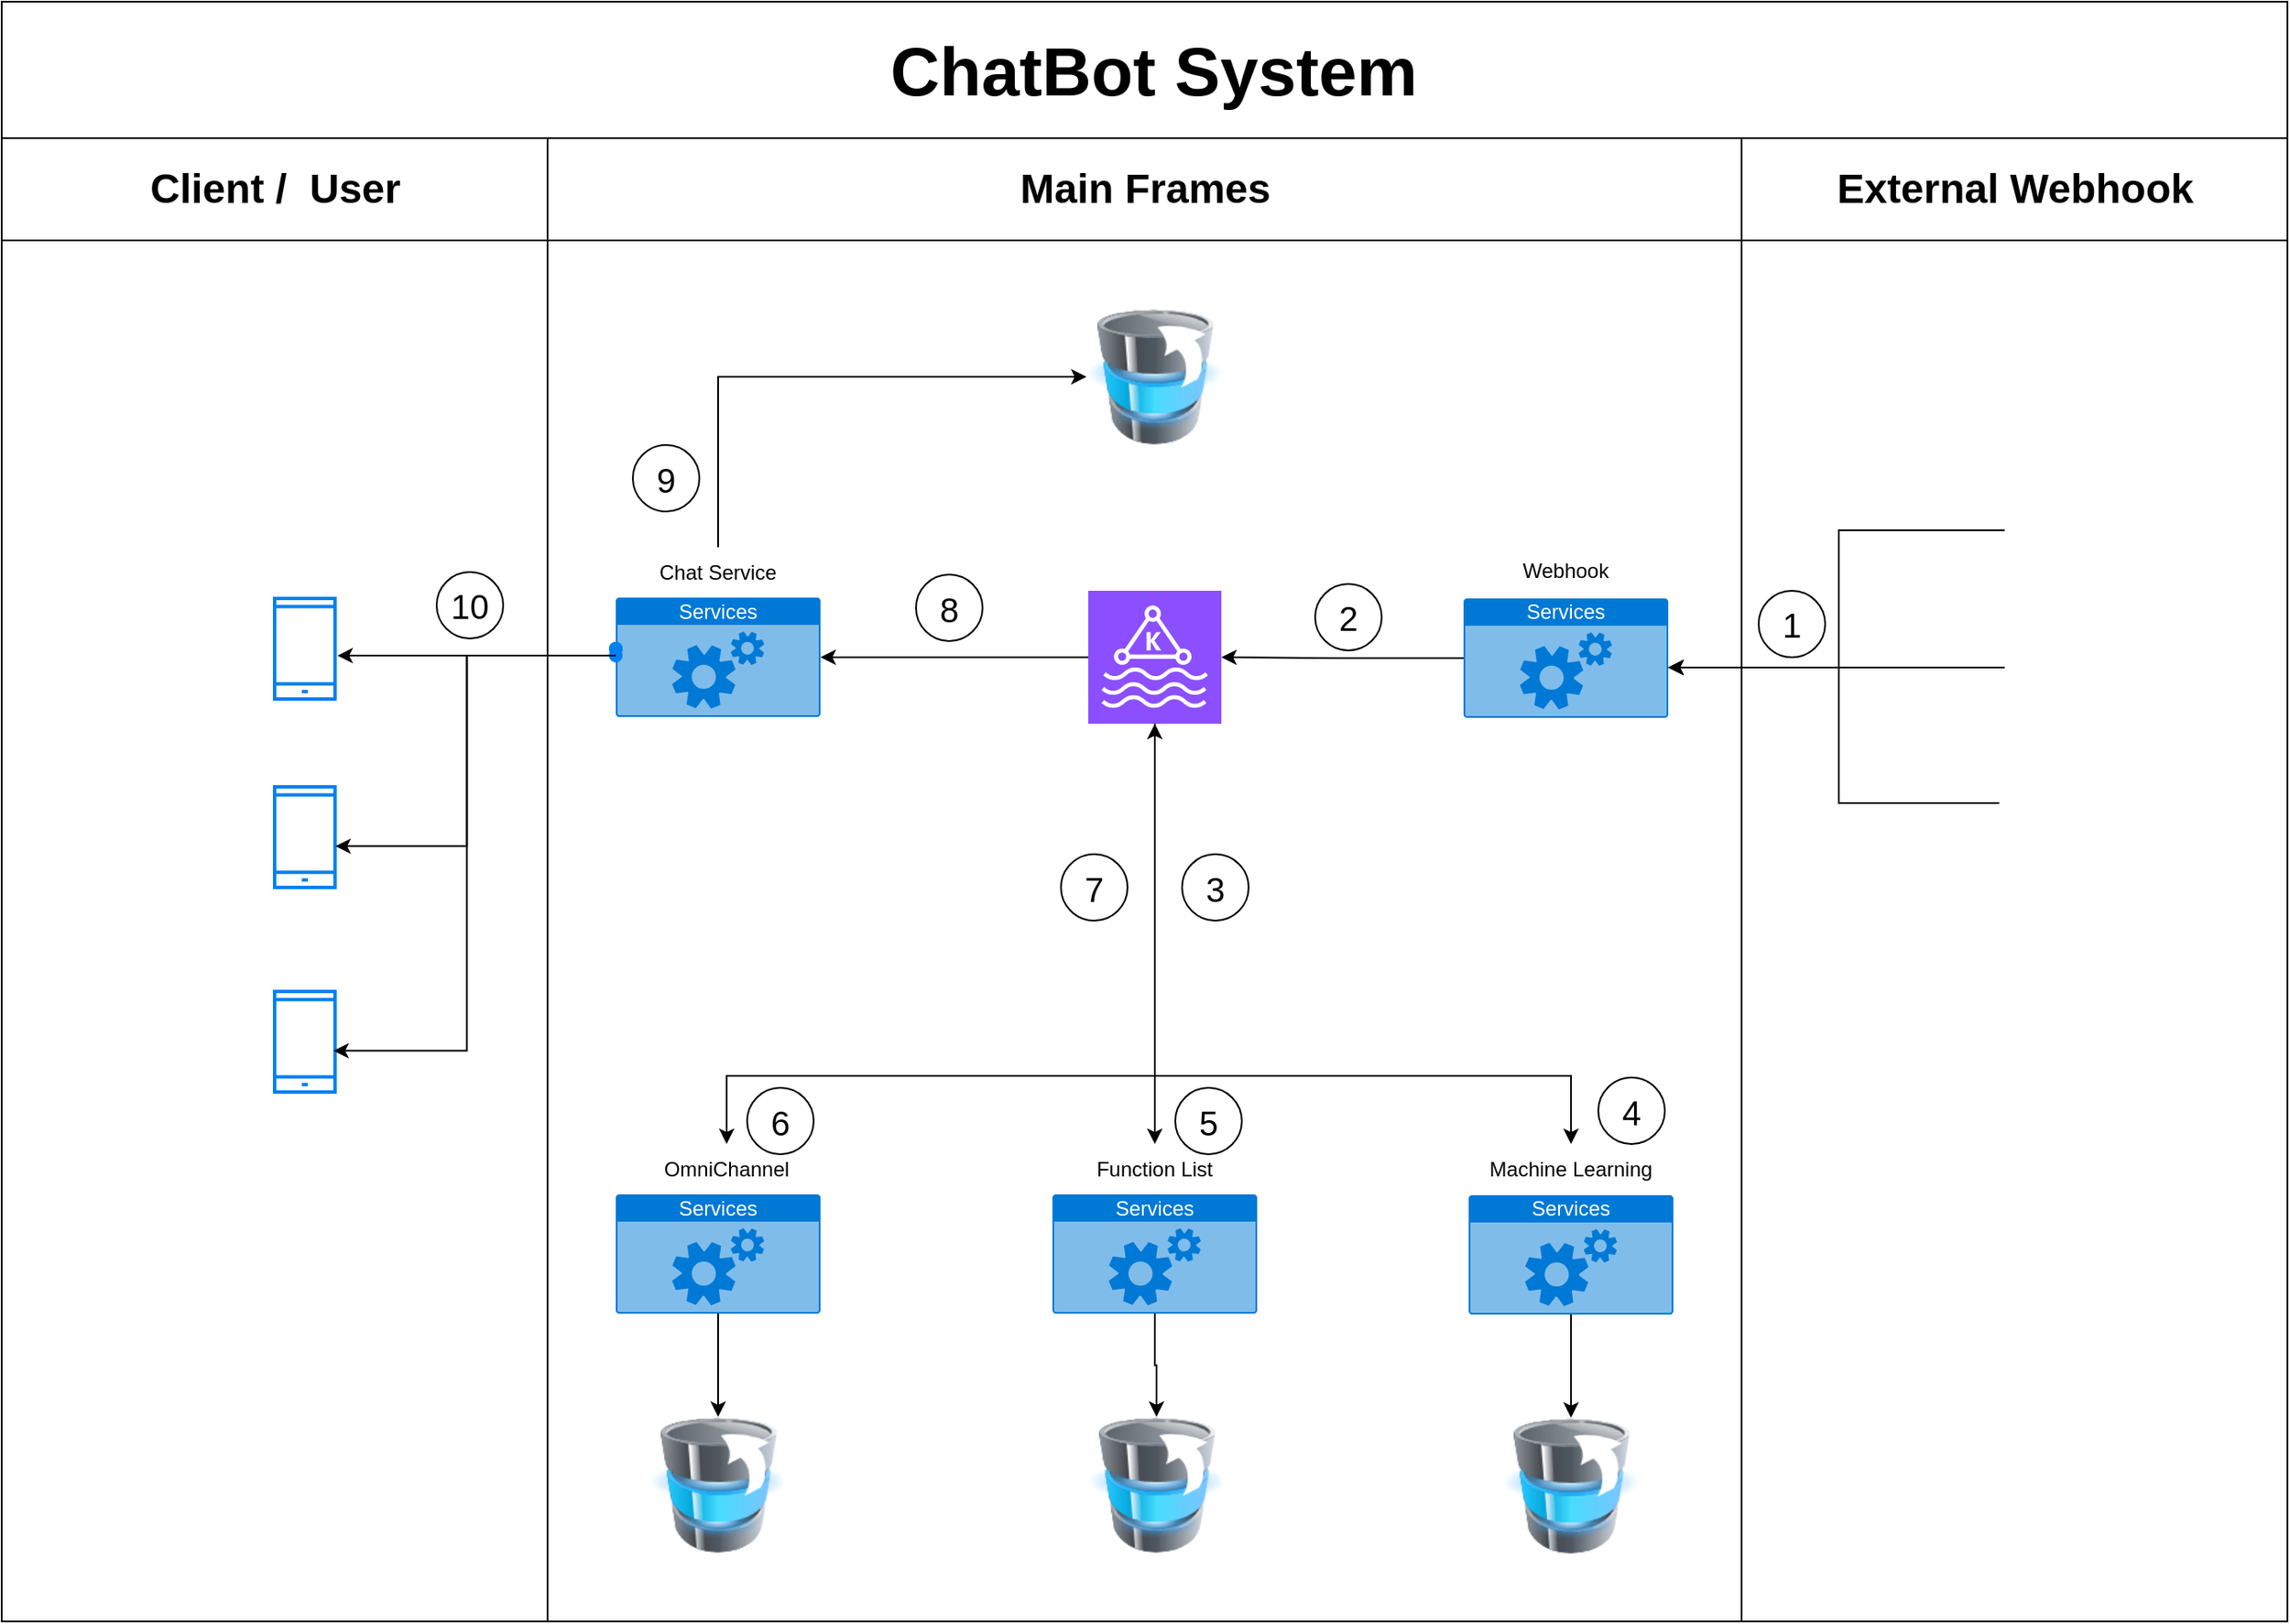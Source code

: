 <mxfile version="21.7.5" type="github">
  <diagram name="Page-1" id="HkeKC2RD16-9pxQuGfAg">
    <mxGraphModel dx="1354" dy="706" grid="1" gridSize="10" guides="1" tooltips="1" connect="1" arrows="1" fold="1" page="1" pageScale="1" pageWidth="850" pageHeight="1100" background="none" math="0" shadow="0">
      <root>
        <mxCell id="0" />
        <mxCell id="1" parent="0" />
        <mxCell id="OhlYMunK3s7UU5Id4ylo-1" value="" style="sketch=0;points=[[0,0,0],[0.25,0,0],[0.5,0,0],[0.75,0,0],[1,0,0],[0,1,0],[0.25,1,0],[0.5,1,0],[0.75,1,0],[1,1,0],[0,0.25,0],[0,0.5,0],[0,0.75,0],[1,0.25,0],[1,0.5,0],[1,0.75,0]];outlineConnect=0;fontColor=#232F3E;fillColor=#8C4FFF;strokeColor=#ffffff;dashed=0;verticalLabelPosition=bottom;verticalAlign=top;align=center;html=1;fontSize=12;fontStyle=0;aspect=fixed;shape=mxgraph.aws4.resourceIcon;resIcon=mxgraph.aws4.managed_streaming_for_kafka;" parent="1" vertex="1">
          <mxGeometry x="787" y="385.5" width="78" height="78" as="geometry" />
        </mxCell>
        <mxCell id="OhlYMunK3s7UU5Id4ylo-2" value="" style="html=1;verticalLabelPosition=bottom;align=center;labelBackgroundColor=#ffffff;verticalAlign=top;strokeWidth=2;strokeColor=#0080F0;shadow=0;dashed=0;shape=mxgraph.ios7.icons.smartphone;" parent="1" vertex="1">
          <mxGeometry x="310" y="390" width="35.4" height="59" as="geometry" />
        </mxCell>
        <mxCell id="OhlYMunK3s7UU5Id4ylo-3" value="Services" style="html=1;whiteSpace=wrap;strokeColor=none;fillColor=#0079D6;labelPosition=center;verticalLabelPosition=middle;verticalAlign=top;align=center;fontSize=12;outlineConnect=0;spacingTop=-6;fontColor=#FFFFFF;sketch=0;shape=mxgraph.sitemap.services;" parent="1" vertex="1">
          <mxGeometry x="510" y="389.5" width="120" height="70" as="geometry" />
        </mxCell>
        <mxCell id="OhlYMunK3s7UU5Id4ylo-4" value="" style="shape=waypoint;sketch=0;size=6;pointerEvents=1;points=[];fillColor=default;resizable=0;rotatable=0;perimeter=centerPerimeter;snapToPoint=1;verticalAlign=top;strokeColor=#0080F0;labelBackgroundColor=#ffffff;strokeWidth=2;shadow=0;dashed=0;" parent="1" vertex="1">
          <mxGeometry x="500" y="409.5" width="20" height="20" as="geometry" />
        </mxCell>
        <mxCell id="OhlYMunK3s7UU5Id4ylo-8" value="" style="html=1;verticalLabelPosition=bottom;align=center;labelBackgroundColor=#ffffff;verticalAlign=top;strokeWidth=2;strokeColor=#0080F0;shadow=0;dashed=0;shape=mxgraph.ios7.icons.smartphone;" parent="1" vertex="1">
          <mxGeometry x="310" y="500.5" width="35.4" height="59" as="geometry" />
        </mxCell>
        <mxCell id="OhlYMunK3s7UU5Id4ylo-9" value="" style="html=1;verticalLabelPosition=bottom;align=center;labelBackgroundColor=#ffffff;verticalAlign=top;strokeWidth=2;strokeColor=#0080F0;shadow=0;dashed=0;shape=mxgraph.ios7.icons.smartphone;" parent="1" vertex="1">
          <mxGeometry x="310" y="620.5" width="35.4" height="59" as="geometry" />
        </mxCell>
        <mxCell id="OhlYMunK3s7UU5Id4ylo-10" value="" style="shape=waypoint;sketch=0;size=6;pointerEvents=1;points=[];fillColor=default;resizable=0;rotatable=0;perimeter=centerPerimeter;snapToPoint=1;verticalAlign=top;strokeColor=#0080F0;labelBackgroundColor=#ffffff;strokeWidth=2;shadow=0;dashed=0;" parent="1" vertex="1">
          <mxGeometry x="500" y="409.5" width="20" height="20" as="geometry" />
        </mxCell>
        <mxCell id="OhlYMunK3s7UU5Id4ylo-12" value="" style="shape=waypoint;sketch=0;size=6;pointerEvents=1;points=[];fillColor=default;resizable=0;rotatable=0;perimeter=centerPerimeter;snapToPoint=1;verticalAlign=top;strokeColor=#0080F0;labelBackgroundColor=#ffffff;strokeWidth=2;shadow=0;dashed=0;" parent="1" vertex="1">
          <mxGeometry x="500" y="413.5" width="20" height="20" as="geometry" />
        </mxCell>
        <mxCell id="OhlYMunK3s7UU5Id4ylo-15" value="Chat Service" style="text;html=1;strokeColor=none;fillColor=none;align=center;verticalAlign=middle;whiteSpace=wrap;rounded=0;" parent="1" vertex="1">
          <mxGeometry x="525" y="360" width="90" height="30" as="geometry" />
        </mxCell>
        <mxCell id="OhlYMunK3s7UU5Id4ylo-27" value="" style="image;html=1;image=img/lib/clip_art/computers/Database_Move_Stack_128x128.png" parent="1" vertex="1">
          <mxGeometry x="786" y="220" width="80" height="80" as="geometry" />
        </mxCell>
        <mxCell id="OhlYMunK3s7UU5Id4ylo-28" value="" style="edgeStyle=orthogonalEdgeStyle;rounded=0;orthogonalLoop=1;jettySize=auto;html=1;exitX=0.5;exitY=0;exitDx=0;exitDy=0;entryX=0;entryY=0.5;entryDx=0;entryDy=0;" parent="1" source="OhlYMunK3s7UU5Id4ylo-15" target="OhlYMunK3s7UU5Id4ylo-27" edge="1">
          <mxGeometry relative="1" as="geometry">
            <mxPoint x="580" y="330" as="sourcePoint" />
            <mxPoint x="702" y="330" as="targetPoint" />
          </mxGeometry>
        </mxCell>
        <mxCell id="OhlYMunK3s7UU5Id4ylo-29" value="Services" style="html=1;whiteSpace=wrap;strokeColor=none;fillColor=#0079D6;labelPosition=center;verticalLabelPosition=middle;verticalAlign=top;align=center;fontSize=12;outlineConnect=0;spacingTop=-6;fontColor=#FFFFFF;sketch=0;shape=mxgraph.sitemap.services;" parent="1" vertex="1">
          <mxGeometry x="1007" y="390" width="120" height="70" as="geometry" />
        </mxCell>
        <mxCell id="OhlYMunK3s7UU5Id4ylo-30" value="Webhook" style="text;html=1;strokeColor=none;fillColor=none;align=center;verticalAlign=middle;whiteSpace=wrap;rounded=0;" parent="1" vertex="1">
          <mxGeometry x="1022" y="358.5" width="90" height="30" as="geometry" />
        </mxCell>
        <mxCell id="OhlYMunK3s7UU5Id4ylo-41" value="" style="edgeStyle=orthogonalEdgeStyle;rounded=0;orthogonalLoop=1;jettySize=auto;html=1;" parent="1" source="OhlYMunK3s7UU5Id4ylo-35" edge="1">
          <mxGeometry relative="1" as="geometry">
            <mxPoint x="1127" y="430.5" as="targetPoint" />
            <Array as="points">
              <mxPoint x="1227" y="350" />
              <mxPoint x="1227" y="431" />
            </Array>
          </mxGeometry>
        </mxCell>
        <mxCell id="OhlYMunK3s7UU5Id4ylo-35" value="" style="shape=image;html=1;verticalAlign=top;verticalLabelPosition=bottom;labelBackgroundColor=#ffffff;imageAspect=0;aspect=fixed;image=https://cdn3.iconfinder.com/data/icons/2018-social-media-logotypes/1000/2018_social_media_popular_app_logo-whatsapp-128.png" parent="1" vertex="1">
          <mxGeometry x="1324.25" y="331" width="45" height="45" as="geometry" />
        </mxCell>
        <mxCell id="OhlYMunK3s7UU5Id4ylo-45" value="" style="edgeStyle=orthogonalEdgeStyle;rounded=0;orthogonalLoop=1;jettySize=auto;html=1;" parent="1" source="OhlYMunK3s7UU5Id4ylo-37" edge="1">
          <mxGeometry relative="1" as="geometry">
            <mxPoint x="1127" y="430.5" as="targetPoint" />
            <Array as="points">
              <mxPoint x="1227" y="510" />
              <mxPoint x="1227" y="431" />
            </Array>
          </mxGeometry>
        </mxCell>
        <mxCell id="OhlYMunK3s7UU5Id4ylo-37" value="" style="shape=image;html=1;verticalAlign=top;verticalLabelPosition=bottom;labelBackgroundColor=#ffffff;imageAspect=0;aspect=fixed;image=https://cdn1.iconfinder.com/data/icons/unicons-line-vol-6/24/telegram-128.png" parent="1" vertex="1">
          <mxGeometry x="1321" y="481" width="55" height="55" as="geometry" />
        </mxCell>
        <mxCell id="OhlYMunK3s7UU5Id4ylo-43" value="" style="edgeStyle=orthogonalEdgeStyle;rounded=0;orthogonalLoop=1;jettySize=auto;html=1;" parent="1" source="OhlYMunK3s7UU5Id4ylo-38" edge="1">
          <mxGeometry relative="1" as="geometry">
            <mxPoint x="1127" y="430.5" as="targetPoint" />
          </mxGeometry>
        </mxCell>
        <mxCell id="OhlYMunK3s7UU5Id4ylo-38" value="" style="shape=image;html=1;verticalAlign=top;verticalLabelPosition=bottom;labelBackgroundColor=#ffffff;imageAspect=0;aspect=fixed;image=https://cdn4.iconfinder.com/data/icons/socialcones/508/Gmail-128.png" parent="1" vertex="1">
          <mxGeometry x="1324.25" y="406.5" width="48" height="48" as="geometry" />
        </mxCell>
        <mxCell id="OhlYMunK3s7UU5Id4ylo-46" value="" style="edgeStyle=orthogonalEdgeStyle;rounded=0;orthogonalLoop=1;jettySize=auto;html=1;exitX=0;exitY=0.5;exitDx=0;exitDy=0;exitPerimeter=0;" parent="1" source="OhlYMunK3s7UU5Id4ylo-29" target="OhlYMunK3s7UU5Id4ylo-1" edge="1">
          <mxGeometry relative="1" as="geometry">
            <mxPoint x="597" y="370" as="sourcePoint" />
            <mxPoint x="778" y="270" as="targetPoint" />
          </mxGeometry>
        </mxCell>
        <mxCell id="OhlYMunK3s7UU5Id4ylo-47" value="" style="edgeStyle=orthogonalEdgeStyle;rounded=0;orthogonalLoop=1;jettySize=auto;html=1;exitX=0;exitY=0.5;exitDx=0;exitDy=0;exitPerimeter=0;entryX=1;entryY=0.5;entryDx=0;entryDy=0;entryPerimeter=0;" parent="1" source="OhlYMunK3s7UU5Id4ylo-1" target="OhlYMunK3s7UU5Id4ylo-3" edge="1">
          <mxGeometry relative="1" as="geometry">
            <mxPoint x="1000" y="435" as="sourcePoint" />
            <mxPoint x="840" y="435" as="targetPoint" />
          </mxGeometry>
        </mxCell>
        <mxCell id="6O2FPIcCJVFnN11v32pc-1" value="Services" style="html=1;whiteSpace=wrap;strokeColor=none;fillColor=#0079D6;labelPosition=center;verticalLabelPosition=middle;verticalAlign=top;align=center;fontSize=12;outlineConnect=0;spacingTop=-6;fontColor=#FFFFFF;sketch=0;shape=mxgraph.sitemap.services;" vertex="1" parent="1">
          <mxGeometry x="510" y="739.5" width="120" height="70" as="geometry" />
        </mxCell>
        <mxCell id="6O2FPIcCJVFnN11v32pc-2" value="OmniChannel" style="text;html=1;strokeColor=none;fillColor=none;align=center;verticalAlign=middle;whiteSpace=wrap;rounded=0;" vertex="1" parent="1">
          <mxGeometry x="530" y="710" width="90" height="30" as="geometry" />
        </mxCell>
        <mxCell id="6O2FPIcCJVFnN11v32pc-3" value="" style="edgeStyle=orthogonalEdgeStyle;rounded=0;orthogonalLoop=1;jettySize=auto;html=1;exitX=0.5;exitY=1;exitDx=0;exitDy=0;exitPerimeter=0;entryX=0.5;entryY=0;entryDx=0;entryDy=0;" edge="1" parent="1" source="OhlYMunK3s7UU5Id4ylo-1" target="6O2FPIcCJVFnN11v32pc-2">
          <mxGeometry relative="1" as="geometry">
            <mxPoint x="1017" y="435" as="sourcePoint" />
            <mxPoint x="875" y="434" as="targetPoint" />
            <Array as="points">
              <mxPoint x="826" y="670" />
              <mxPoint x="575" y="670" />
            </Array>
          </mxGeometry>
        </mxCell>
        <mxCell id="6O2FPIcCJVFnN11v32pc-4" value="Services" style="html=1;whiteSpace=wrap;strokeColor=none;fillColor=#0079D6;labelPosition=center;verticalLabelPosition=middle;verticalAlign=top;align=center;fontSize=12;outlineConnect=0;spacingTop=-6;fontColor=#FFFFFF;sketch=0;shape=mxgraph.sitemap.services;" vertex="1" parent="1">
          <mxGeometry x="1010" y="740" width="120" height="70" as="geometry" />
        </mxCell>
        <mxCell id="6O2FPIcCJVFnN11v32pc-5" value="Machine Learning" style="text;html=1;strokeColor=none;fillColor=none;align=center;verticalAlign=middle;whiteSpace=wrap;rounded=0;" vertex="1" parent="1">
          <mxGeometry x="1015" y="710" width="110" height="30" as="geometry" />
        </mxCell>
        <mxCell id="6O2FPIcCJVFnN11v32pc-6" value="" style="edgeStyle=orthogonalEdgeStyle;rounded=0;orthogonalLoop=1;jettySize=auto;html=1;entryX=0.5;entryY=0;entryDx=0;entryDy=0;exitX=0.5;exitY=1;exitDx=0;exitDy=0;exitPerimeter=0;" edge="1" parent="1" source="OhlYMunK3s7UU5Id4ylo-1" target="6O2FPIcCJVFnN11v32pc-5">
          <mxGeometry relative="1" as="geometry">
            <mxPoint x="760" y="353.23" as="sourcePoint" />
            <mxPoint x="1044" y="679.23" as="targetPoint" />
            <Array as="points">
              <mxPoint x="826" y="670" />
              <mxPoint x="1070" y="670" />
            </Array>
          </mxGeometry>
        </mxCell>
        <mxCell id="6O2FPIcCJVFnN11v32pc-7" value="Services" style="html=1;whiteSpace=wrap;strokeColor=none;fillColor=#0079D6;labelPosition=center;verticalLabelPosition=middle;verticalAlign=top;align=center;fontSize=12;outlineConnect=0;spacingTop=-6;fontColor=#FFFFFF;sketch=0;shape=mxgraph.sitemap.services;" vertex="1" parent="1">
          <mxGeometry x="766" y="739.5" width="120" height="70" as="geometry" />
        </mxCell>
        <mxCell id="6O2FPIcCJVFnN11v32pc-8" value="Function List" style="text;html=1;strokeColor=none;fillColor=none;align=center;verticalAlign=middle;whiteSpace=wrap;rounded=0;" vertex="1" parent="1">
          <mxGeometry x="771" y="710" width="110" height="30" as="geometry" />
        </mxCell>
        <mxCell id="6O2FPIcCJVFnN11v32pc-10" value="" style="edgeStyle=orthogonalEdgeStyle;rounded=0;orthogonalLoop=1;jettySize=auto;html=1;entryX=0.5;entryY=0;entryDx=0;entryDy=0;" edge="1" parent="1" target="6O2FPIcCJVFnN11v32pc-8">
          <mxGeometry relative="1" as="geometry">
            <mxPoint x="826" y="470" as="sourcePoint" />
            <mxPoint x="860" y="740" as="targetPoint" />
            <Array as="points">
              <mxPoint x="826" y="710" />
              <mxPoint x="826" y="710" />
            </Array>
          </mxGeometry>
        </mxCell>
        <mxCell id="6O2FPIcCJVFnN11v32pc-14" value="" style="edgeStyle=orthogonalEdgeStyle;rounded=0;orthogonalLoop=1;jettySize=auto;html=1;entryX=1.039;entryY=0.568;entryDx=0;entryDy=0;entryPerimeter=0;" edge="1" parent="1" source="OhlYMunK3s7UU5Id4ylo-12" target="OhlYMunK3s7UU5Id4ylo-2">
          <mxGeometry relative="1" as="geometry">
            <mxPoint x="797" y="434" as="sourcePoint" />
            <mxPoint x="350" y="420" as="targetPoint" />
          </mxGeometry>
        </mxCell>
        <mxCell id="6O2FPIcCJVFnN11v32pc-15" value="" style="edgeStyle=orthogonalEdgeStyle;rounded=0;orthogonalLoop=1;jettySize=auto;html=1;entryX=1.005;entryY=0.59;entryDx=0;entryDy=0;entryPerimeter=0;" edge="1" parent="1" source="OhlYMunK3s7UU5Id4ylo-12" target="OhlYMunK3s7UU5Id4ylo-8">
          <mxGeometry relative="1" as="geometry">
            <mxPoint x="500" y="430" as="sourcePoint" />
            <mxPoint x="357" y="434" as="targetPoint" />
          </mxGeometry>
        </mxCell>
        <mxCell id="6O2FPIcCJVFnN11v32pc-16" value="" style="edgeStyle=orthogonalEdgeStyle;rounded=0;orthogonalLoop=1;jettySize=auto;html=1;entryX=0.972;entryY=0.59;entryDx=0;entryDy=0;entryPerimeter=0;exitX=0.574;exitY=0.796;exitDx=0;exitDy=0;exitPerimeter=0;" edge="1" parent="1" source="OhlYMunK3s7UU5Id4ylo-12" target="OhlYMunK3s7UU5Id4ylo-9">
          <mxGeometry relative="1" as="geometry">
            <mxPoint x="530" y="444" as="sourcePoint" />
            <mxPoint x="356" y="545" as="targetPoint" />
          </mxGeometry>
        </mxCell>
        <mxCell id="6O2FPIcCJVFnN11v32pc-17" value="" style="endArrow=classic;html=1;rounded=0;" edge="1" parent="1" target="OhlYMunK3s7UU5Id4ylo-1">
          <mxGeometry width="50" height="50" relative="1" as="geometry">
            <mxPoint x="826" y="580" as="sourcePoint" />
            <mxPoint x="830" y="460" as="targetPoint" />
          </mxGeometry>
        </mxCell>
        <mxCell id="6O2FPIcCJVFnN11v32pc-18" value="" style="image;html=1;image=img/lib/clip_art/computers/Database_Move_Stack_128x128.png" vertex="1" parent="1">
          <mxGeometry x="530" y="870" width="80" height="80" as="geometry" />
        </mxCell>
        <mxCell id="6O2FPIcCJVFnN11v32pc-19" value="" style="image;html=1;image=img/lib/clip_art/computers/Database_Move_Stack_128x128.png" vertex="1" parent="1">
          <mxGeometry x="1030" y="870.5" width="80" height="80" as="geometry" />
        </mxCell>
        <mxCell id="6O2FPIcCJVFnN11v32pc-20" value="" style="image;html=1;image=img/lib/clip_art/computers/Database_Move_Stack_128x128.png" vertex="1" parent="1">
          <mxGeometry x="787" y="870" width="80" height="80" as="geometry" />
        </mxCell>
        <mxCell id="6O2FPIcCJVFnN11v32pc-21" value="" style="edgeStyle=orthogonalEdgeStyle;rounded=0;orthogonalLoop=1;jettySize=auto;html=1;exitX=0.5;exitY=1;exitDx=0;exitDy=0;exitPerimeter=0;entryX=0.5;entryY=0;entryDx=0;entryDy=0;" edge="1" parent="1" source="6O2FPIcCJVFnN11v32pc-1" target="6O2FPIcCJVFnN11v32pc-18">
          <mxGeometry relative="1" as="geometry">
            <mxPoint x="807" y="524.5" as="sourcePoint" />
            <mxPoint x="610" y="756.5" as="targetPoint" />
          </mxGeometry>
        </mxCell>
        <mxCell id="6O2FPIcCJVFnN11v32pc-22" value="" style="edgeStyle=orthogonalEdgeStyle;rounded=0;orthogonalLoop=1;jettySize=auto;html=1;exitX=0.5;exitY=1;exitDx=0;exitDy=0;exitPerimeter=0;entryX=0.5;entryY=0;entryDx=0;entryDy=0;" edge="1" parent="1" source="6O2FPIcCJVFnN11v32pc-7" target="6O2FPIcCJVFnN11v32pc-20">
          <mxGeometry relative="1" as="geometry">
            <mxPoint x="966" y="870" as="sourcePoint" />
            <mxPoint x="800" y="870" as="targetPoint" />
          </mxGeometry>
        </mxCell>
        <mxCell id="6O2FPIcCJVFnN11v32pc-23" value="" style="edgeStyle=orthogonalEdgeStyle;rounded=0;orthogonalLoop=1;jettySize=auto;html=1;exitX=0.5;exitY=1;exitDx=0;exitDy=0;exitPerimeter=0;entryX=0.5;entryY=0;entryDx=0;entryDy=0;" edge="1" parent="1" source="6O2FPIcCJVFnN11v32pc-4" target="6O2FPIcCJVFnN11v32pc-19">
          <mxGeometry relative="1" as="geometry">
            <mxPoint x="1213" y="968.67" as="sourcePoint" />
            <mxPoint x="1047" y="968.67" as="targetPoint" />
          </mxGeometry>
        </mxCell>
        <mxCell id="6O2FPIcCJVFnN11v32pc-24" value="" style="rounded=0;whiteSpace=wrap;html=1;fillColor=none;" vertex="1" parent="1">
          <mxGeometry x="470" y="180" width="700" height="810" as="geometry" />
        </mxCell>
        <mxCell id="6O2FPIcCJVFnN11v32pc-25" value="" style="rounded=0;whiteSpace=wrap;html=1;fillColor=none;" vertex="1" parent="1">
          <mxGeometry x="1170" y="180" width="320" height="810" as="geometry" />
        </mxCell>
        <mxCell id="6O2FPIcCJVFnN11v32pc-26" value="" style="rounded=0;whiteSpace=wrap;html=1;fillColor=none;" vertex="1" parent="1">
          <mxGeometry x="150" y="180" width="320" height="810" as="geometry" />
        </mxCell>
        <mxCell id="6O2FPIcCJVFnN11v32pc-27" value="" style="rounded=0;whiteSpace=wrap;html=1;" vertex="1" parent="1">
          <mxGeometry x="150" y="120" width="320" height="60" as="geometry" />
        </mxCell>
        <mxCell id="6O2FPIcCJVFnN11v32pc-28" value="" style="rounded=0;whiteSpace=wrap;html=1;" vertex="1" parent="1">
          <mxGeometry x="470" y="120" width="700" height="60" as="geometry" />
        </mxCell>
        <mxCell id="6O2FPIcCJVFnN11v32pc-29" value="" style="rounded=0;whiteSpace=wrap;html=1;" vertex="1" parent="1">
          <mxGeometry x="1170" y="120" width="320" height="60" as="geometry" />
        </mxCell>
        <mxCell id="6O2FPIcCJVFnN11v32pc-30" value="Client /&amp;nbsp; User" style="text;strokeColor=none;fillColor=none;html=1;fontSize=24;fontStyle=1;verticalAlign=middle;align=center;" vertex="1" parent="1">
          <mxGeometry x="220" y="130" width="180" height="40" as="geometry" />
        </mxCell>
        <mxCell id="6O2FPIcCJVFnN11v32pc-31" value="Main Frames" style="text;strokeColor=none;fillColor=none;html=1;fontSize=24;fontStyle=1;verticalAlign=middle;align=center;" vertex="1" parent="1">
          <mxGeometry x="725" y="130" width="190" height="40" as="geometry" />
        </mxCell>
        <mxCell id="6O2FPIcCJVFnN11v32pc-32" value="External Webhook" style="text;strokeColor=none;fillColor=none;html=1;fontSize=24;fontStyle=1;verticalAlign=middle;align=center;" vertex="1" parent="1">
          <mxGeometry x="1235" y="130" width="190" height="40" as="geometry" />
        </mxCell>
        <mxCell id="6O2FPIcCJVFnN11v32pc-33" value="" style="rounded=0;whiteSpace=wrap;html=1;" vertex="1" parent="1">
          <mxGeometry x="150" y="40" width="1340" height="80" as="geometry" />
        </mxCell>
        <mxCell id="6O2FPIcCJVFnN11v32pc-34" value="&lt;font style=&quot;font-size: 40px;&quot;&gt;ChatBot System&lt;/font&gt;" style="text;strokeColor=none;fillColor=none;html=1;fontSize=24;fontStyle=1;verticalAlign=middle;align=center;" vertex="1" parent="1">
          <mxGeometry x="635" y="55" width="380" height="50" as="geometry" />
        </mxCell>
        <mxCell id="6O2FPIcCJVFnN11v32pc-35" value="&lt;font style=&quot;font-size: 20px;&quot;&gt;1&lt;/font&gt;" style="ellipse;whiteSpace=wrap;html=1;aspect=fixed;" vertex="1" parent="1">
          <mxGeometry x="1180" y="385.5" width="39" height="39" as="geometry" />
        </mxCell>
        <mxCell id="6O2FPIcCJVFnN11v32pc-36" value="&lt;font style=&quot;font-size: 20px;&quot;&gt;2&lt;/font&gt;" style="ellipse;whiteSpace=wrap;html=1;aspect=fixed;" vertex="1" parent="1">
          <mxGeometry x="920" y="381.5" width="39" height="39" as="geometry" />
        </mxCell>
        <mxCell id="6O2FPIcCJVFnN11v32pc-37" value="&lt;font style=&quot;font-size: 20px;&quot;&gt;3&lt;/font&gt;" style="ellipse;whiteSpace=wrap;html=1;aspect=fixed;" vertex="1" parent="1">
          <mxGeometry x="842" y="540" width="39" height="39" as="geometry" />
        </mxCell>
        <mxCell id="6O2FPIcCJVFnN11v32pc-38" value="&lt;font style=&quot;font-size: 20px;&quot;&gt;4&lt;/font&gt;" style="ellipse;whiteSpace=wrap;html=1;aspect=fixed;" vertex="1" parent="1">
          <mxGeometry x="1086" y="671" width="39" height="39" as="geometry" />
        </mxCell>
        <mxCell id="6O2FPIcCJVFnN11v32pc-39" value="&lt;font style=&quot;font-size: 20px;&quot;&gt;5&lt;/font&gt;" style="ellipse;whiteSpace=wrap;html=1;aspect=fixed;" vertex="1" parent="1">
          <mxGeometry x="838" y="677" width="39" height="39" as="geometry" />
        </mxCell>
        <mxCell id="6O2FPIcCJVFnN11v32pc-40" value="&lt;font style=&quot;font-size: 20px;&quot;&gt;6&lt;br&gt;&lt;/font&gt;" style="ellipse;whiteSpace=wrap;html=1;aspect=fixed;" vertex="1" parent="1">
          <mxGeometry x="587" y="677" width="39" height="39" as="geometry" />
        </mxCell>
        <mxCell id="6O2FPIcCJVFnN11v32pc-41" value="&lt;font style=&quot;font-size: 20px;&quot;&gt;7&lt;br&gt;&lt;/font&gt;" style="ellipse;whiteSpace=wrap;html=1;aspect=fixed;" vertex="1" parent="1">
          <mxGeometry x="771" y="540" width="39" height="39" as="geometry" />
        </mxCell>
        <mxCell id="6O2FPIcCJVFnN11v32pc-42" value="&lt;font style=&quot;font-size: 20px;&quot;&gt;8&lt;br&gt;&lt;/font&gt;" style="ellipse;whiteSpace=wrap;html=1;aspect=fixed;" vertex="1" parent="1">
          <mxGeometry x="686" y="376" width="39" height="39" as="geometry" />
        </mxCell>
        <mxCell id="6O2FPIcCJVFnN11v32pc-43" value="&lt;font style=&quot;font-size: 20px;&quot;&gt;9&lt;br&gt;&lt;/font&gt;" style="ellipse;whiteSpace=wrap;html=1;aspect=fixed;" vertex="1" parent="1">
          <mxGeometry x="520" y="300" width="39" height="39" as="geometry" />
        </mxCell>
        <mxCell id="6O2FPIcCJVFnN11v32pc-44" value="&lt;font style=&quot;font-size: 20px;&quot;&gt;10&lt;br&gt;&lt;/font&gt;" style="ellipse;whiteSpace=wrap;html=1;aspect=fixed;" vertex="1" parent="1">
          <mxGeometry x="405" y="374.5" width="39" height="39" as="geometry" />
        </mxCell>
      </root>
    </mxGraphModel>
  </diagram>
</mxfile>
